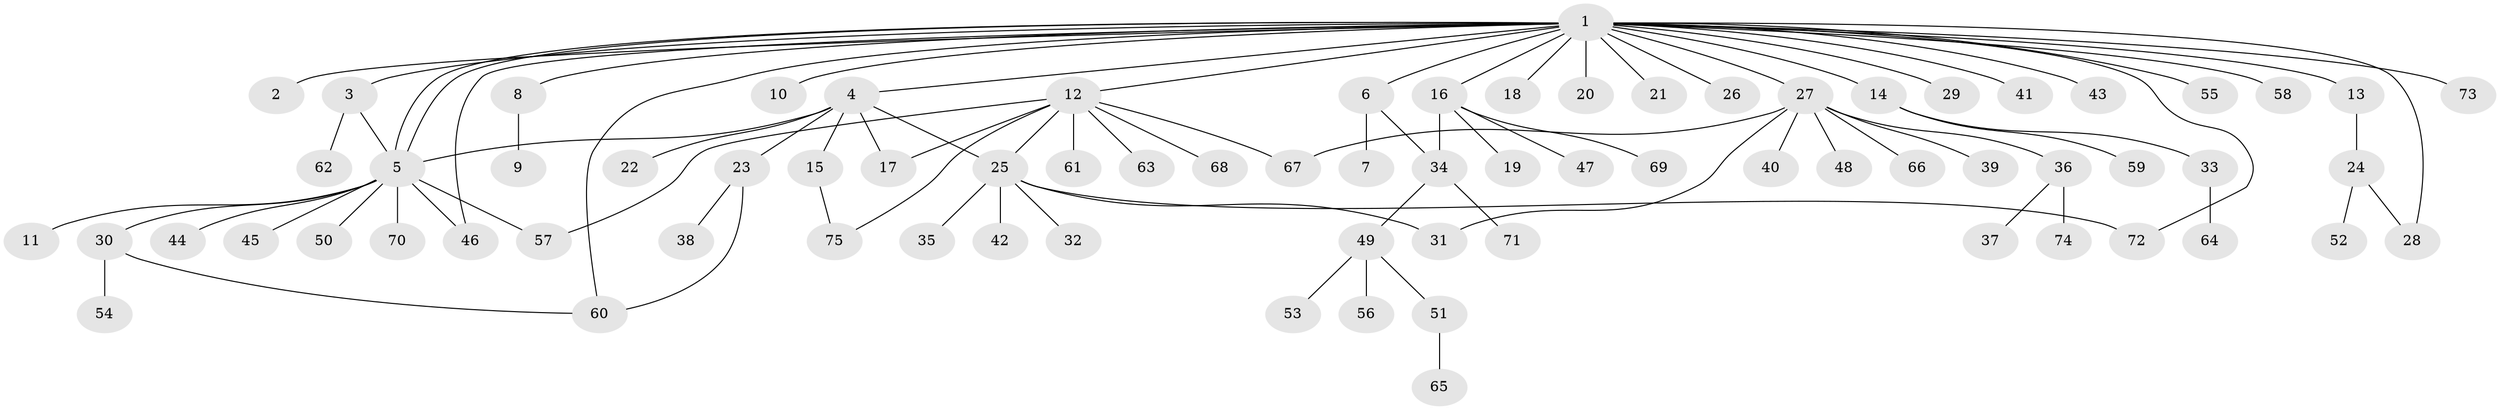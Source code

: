 // Generated by graph-tools (version 1.1) at 2025/35/03/09/25 02:35:18]
// undirected, 75 vertices, 89 edges
graph export_dot {
graph [start="1"]
  node [color=gray90,style=filled];
  1;
  2;
  3;
  4;
  5;
  6;
  7;
  8;
  9;
  10;
  11;
  12;
  13;
  14;
  15;
  16;
  17;
  18;
  19;
  20;
  21;
  22;
  23;
  24;
  25;
  26;
  27;
  28;
  29;
  30;
  31;
  32;
  33;
  34;
  35;
  36;
  37;
  38;
  39;
  40;
  41;
  42;
  43;
  44;
  45;
  46;
  47;
  48;
  49;
  50;
  51;
  52;
  53;
  54;
  55;
  56;
  57;
  58;
  59;
  60;
  61;
  62;
  63;
  64;
  65;
  66;
  67;
  68;
  69;
  70;
  71;
  72;
  73;
  74;
  75;
  1 -- 2;
  1 -- 3;
  1 -- 4;
  1 -- 5;
  1 -- 5;
  1 -- 6;
  1 -- 8;
  1 -- 10;
  1 -- 12;
  1 -- 13;
  1 -- 14;
  1 -- 16;
  1 -- 18;
  1 -- 20;
  1 -- 21;
  1 -- 26;
  1 -- 27;
  1 -- 28;
  1 -- 29;
  1 -- 41;
  1 -- 43;
  1 -- 46;
  1 -- 55;
  1 -- 58;
  1 -- 60;
  1 -- 72;
  1 -- 73;
  3 -- 5;
  3 -- 62;
  4 -- 5;
  4 -- 15;
  4 -- 17;
  4 -- 22;
  4 -- 23;
  4 -- 25;
  5 -- 11;
  5 -- 30;
  5 -- 44;
  5 -- 45;
  5 -- 46;
  5 -- 50;
  5 -- 57;
  5 -- 70;
  6 -- 7;
  6 -- 34;
  8 -- 9;
  12 -- 17;
  12 -- 25;
  12 -- 57;
  12 -- 61;
  12 -- 63;
  12 -- 67;
  12 -- 68;
  12 -- 75;
  13 -- 24;
  14 -- 33;
  14 -- 59;
  15 -- 75;
  16 -- 19;
  16 -- 34;
  16 -- 47;
  16 -- 69;
  23 -- 38;
  23 -- 60;
  24 -- 28;
  24 -- 52;
  25 -- 31;
  25 -- 32;
  25 -- 35;
  25 -- 42;
  25 -- 72;
  27 -- 31;
  27 -- 36;
  27 -- 39;
  27 -- 40;
  27 -- 48;
  27 -- 66;
  27 -- 67;
  30 -- 54;
  30 -- 60;
  33 -- 64;
  34 -- 49;
  34 -- 71;
  36 -- 37;
  36 -- 74;
  49 -- 51;
  49 -- 53;
  49 -- 56;
  51 -- 65;
}
